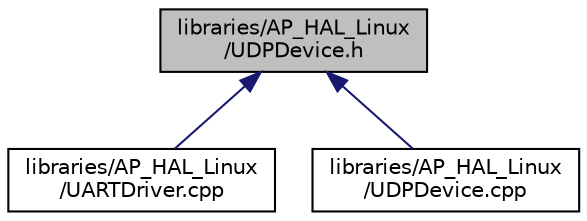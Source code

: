 digraph "libraries/AP_HAL_Linux/UDPDevice.h"
{
 // INTERACTIVE_SVG=YES
  edge [fontname="Helvetica",fontsize="10",labelfontname="Helvetica",labelfontsize="10"];
  node [fontname="Helvetica",fontsize="10",shape=record];
  Node1 [label="libraries/AP_HAL_Linux\l/UDPDevice.h",height=0.2,width=0.4,color="black", fillcolor="grey75", style="filled", fontcolor="black"];
  Node1 -> Node2 [dir="back",color="midnightblue",fontsize="10",style="solid",fontname="Helvetica"];
  Node2 [label="libraries/AP_HAL_Linux\l/UARTDriver.cpp",height=0.2,width=0.4,color="black", fillcolor="white", style="filled",URL="$Linux_2UARTDriver_8cpp.html"];
  Node1 -> Node3 [dir="back",color="midnightblue",fontsize="10",style="solid",fontname="Helvetica"];
  Node3 [label="libraries/AP_HAL_Linux\l/UDPDevice.cpp",height=0.2,width=0.4,color="black", fillcolor="white", style="filled",URL="$UDPDevice_8cpp.html"];
}
